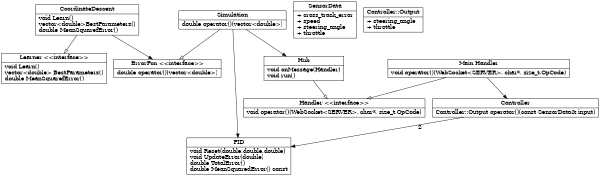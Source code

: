 digraph PIDLeaner {
    size = "4,4"
    dpi = 300
    node[shape = record]

    learner [label = "{Learner \<\<interface\>\>| void Learn()\lvector\<double\> BestParameters()\ldouble MeanSquarefError()\l}"];
    coord_descent [label = "{CoordinateDescent | void Learn()\lvector\<double\>BestParameters()\ldouble MeanSquarefError()\l}"];
    error_fcn [label = "{ErrorFcn \<\<interface\>\> | double operator()(vector\<double\>)\l}"];
    sim_error_fcn [label = "{Simulation | double operator()(vector\<double\>)\l}"];
    handler [label = "{Handler \<\<interface\>\> | void operator()(WebSocket\<SERVER\>, char*, size_t,OpCode)\l}"];
    main_handler [label = "{Main Handler | void operator()(WebSocket\<SERVER\>, char*, size_t,OpCode)\l}"];
    main_handler [label = "{Main Handler | void operator()(WebSocket\<SERVER\>, char*, size_t,OpCode)\l}"];
    hub [label = "{Hub | void onMessage(Handler)\lvoid run()\l}"];
    pid [label = "{PID | void Reset(double,double,double)\lvoid UpdateError(double)\ldouble TotalError()\ldouble MeanSquaredError() const\l}"];
    controller [label = "{Controller | Controller::Output operator()(const SensorData& input)\l}"];
    sensor_data [label = "{SensorData |+ cross_track_error\l+ speed\l+ steering_angle\l+ throttle\l}"];
    output [label = "{Controller::Output |+ steering_angle\l+ throttle\l}"];

    coord_descent -> learner[arrowhead="empty"];
    main_handler -> handler[arrowhead="empty"];
    hub -> handler[arrowhead="empty"];
    sim_error_fcn -> error_fcn[arrowhead="empty"];
    sim_error_fcn -> hub;
    sim_error_fcn -> pid;
    coord_descent -> error_fcn;
    main_handler -> controller;
    controller -> pid[label="2"]

}
